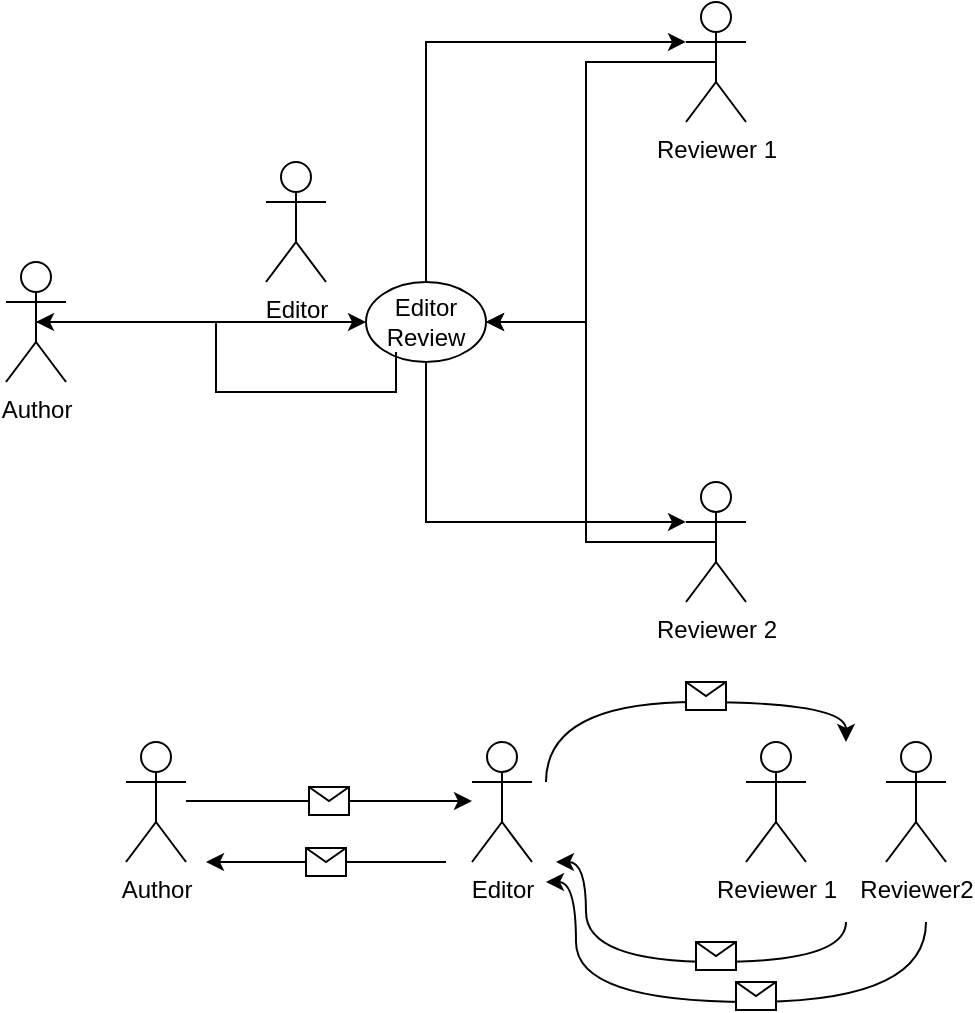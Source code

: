 <mxfile version="15.4.1" type="github">
  <diagram id="kgpKYQtTHZ0yAKxKKP6v" name="Page-1">
    <mxGraphModel dx="946" dy="589" grid="1" gridSize="10" guides="1" tooltips="1" connect="1" arrows="1" fold="1" page="1" pageScale="1" pageWidth="850" pageHeight="1100" math="0" shadow="0">
      <root>
        <mxCell id="0" />
        <mxCell id="1" parent="0" />
        <mxCell id="_xVWSL3DDWVsicqcpz_Q-39" style="edgeStyle=orthogonalEdgeStyle;rounded=0;orthogonalLoop=1;jettySize=auto;html=1;exitX=0.5;exitY=0;exitDx=0;exitDy=0;entryX=0;entryY=0.333;entryDx=0;entryDy=0;entryPerimeter=0;" edge="1" parent="1" source="_xVWSL3DDWVsicqcpz_Q-35" target="_xVWSL3DDWVsicqcpz_Q-4">
          <mxGeometry relative="1" as="geometry" />
        </mxCell>
        <mxCell id="_xVWSL3DDWVsicqcpz_Q-41" style="edgeStyle=orthogonalEdgeStyle;rounded=0;orthogonalLoop=1;jettySize=auto;html=1;exitX=0.5;exitY=1;exitDx=0;exitDy=0;entryX=0;entryY=0.333;entryDx=0;entryDy=0;entryPerimeter=0;" edge="1" parent="1" source="_xVWSL3DDWVsicqcpz_Q-35" target="_xVWSL3DDWVsicqcpz_Q-20">
          <mxGeometry relative="1" as="geometry">
            <mxPoint x="410" y="260" as="targetPoint" />
          </mxGeometry>
        </mxCell>
        <mxCell id="_xVWSL3DDWVsicqcpz_Q-35" value="" style="ellipse;whiteSpace=wrap;html=1;" vertex="1" parent="1">
          <mxGeometry x="250" y="200" width="60" height="40" as="geometry" />
        </mxCell>
        <mxCell id="_xVWSL3DDWVsicqcpz_Q-45" style="edgeStyle=orthogonalEdgeStyle;rounded=0;orthogonalLoop=1;jettySize=auto;html=1;exitX=0.5;exitY=0.5;exitDx=0;exitDy=0;exitPerimeter=0;entryX=0;entryY=0.5;entryDx=0;entryDy=0;" edge="1" parent="1" source="_xVWSL3DDWVsicqcpz_Q-2" target="_xVWSL3DDWVsicqcpz_Q-37">
          <mxGeometry relative="1" as="geometry" />
        </mxCell>
        <mxCell id="_xVWSL3DDWVsicqcpz_Q-2" value="Author" style="shape=umlActor;verticalLabelPosition=bottom;verticalAlign=top;html=1;outlineConnect=0;" vertex="1" parent="1">
          <mxGeometry x="70" y="190" width="30" height="60" as="geometry" />
        </mxCell>
        <mxCell id="_xVWSL3DDWVsicqcpz_Q-3" value="Editor" style="shape=umlActor;verticalLabelPosition=bottom;verticalAlign=top;html=1;outlineConnect=0;" vertex="1" parent="1">
          <mxGeometry x="200" y="140" width="30" height="60" as="geometry" />
        </mxCell>
        <mxCell id="_xVWSL3DDWVsicqcpz_Q-42" style="edgeStyle=orthogonalEdgeStyle;rounded=0;orthogonalLoop=1;jettySize=auto;html=1;exitX=0.5;exitY=0.5;exitDx=0;exitDy=0;exitPerimeter=0;entryX=1;entryY=0.5;entryDx=0;entryDy=0;" edge="1" parent="1" source="_xVWSL3DDWVsicqcpz_Q-4" target="_xVWSL3DDWVsicqcpz_Q-37">
          <mxGeometry relative="1" as="geometry" />
        </mxCell>
        <mxCell id="_xVWSL3DDWVsicqcpz_Q-4" value="Reviewer 1" style="shape=umlActor;verticalLabelPosition=bottom;verticalAlign=top;html=1;outlineConnect=0;" vertex="1" parent="1">
          <mxGeometry x="410" y="60" width="30" height="60" as="geometry" />
        </mxCell>
        <mxCell id="_xVWSL3DDWVsicqcpz_Q-43" style="edgeStyle=orthogonalEdgeStyle;rounded=0;orthogonalLoop=1;jettySize=auto;html=1;exitX=0.5;exitY=0.5;exitDx=0;exitDy=0;exitPerimeter=0;" edge="1" parent="1" source="_xVWSL3DDWVsicqcpz_Q-20">
          <mxGeometry relative="1" as="geometry">
            <mxPoint x="310" y="220" as="targetPoint" />
            <Array as="points">
              <mxPoint x="360" y="330" />
              <mxPoint x="360" y="220" />
            </Array>
          </mxGeometry>
        </mxCell>
        <mxCell id="_xVWSL3DDWVsicqcpz_Q-20" value="Reviewer 2" style="shape=umlActor;verticalLabelPosition=bottom;verticalAlign=top;html=1;outlineConnect=0;" vertex="1" parent="1">
          <mxGeometry x="410" y="300" width="30" height="60" as="geometry" />
        </mxCell>
        <mxCell id="_xVWSL3DDWVsicqcpz_Q-46" style="edgeStyle=orthogonalEdgeStyle;rounded=0;orthogonalLoop=1;jettySize=auto;html=1;exitX=0.25;exitY=1;exitDx=0;exitDy=0;entryX=0.5;entryY=0.5;entryDx=0;entryDy=0;entryPerimeter=0;" edge="1" parent="1" source="_xVWSL3DDWVsicqcpz_Q-37" target="_xVWSL3DDWVsicqcpz_Q-2">
          <mxGeometry relative="1" as="geometry" />
        </mxCell>
        <mxCell id="_xVWSL3DDWVsicqcpz_Q-37" value="Editor&lt;br&gt;Review" style="text;html=1;strokeColor=none;fillColor=none;align=center;verticalAlign=middle;whiteSpace=wrap;rounded=0;" vertex="1" parent="1">
          <mxGeometry x="250" y="205" width="60" height="30" as="geometry" />
        </mxCell>
        <mxCell id="_xVWSL3DDWVsicqcpz_Q-47" value="Editor" style="shape=umlActor;verticalLabelPosition=bottom;verticalAlign=top;html=1;outlineConnect=0;" vertex="1" parent="1">
          <mxGeometry x="303" y="430" width="30" height="60" as="geometry" />
        </mxCell>
        <mxCell id="_xVWSL3DDWVsicqcpz_Q-48" value="Reviewer 1" style="shape=umlActor;verticalLabelPosition=bottom;verticalAlign=top;html=1;outlineConnect=0;" vertex="1" parent="1">
          <mxGeometry x="440" y="430" width="30" height="60" as="geometry" />
        </mxCell>
        <mxCell id="_xVWSL3DDWVsicqcpz_Q-49" value="Author" style="shape=umlActor;verticalLabelPosition=bottom;verticalAlign=top;html=1;outlineConnect=0;" vertex="1" parent="1">
          <mxGeometry x="130" y="430" width="30" height="60" as="geometry" />
        </mxCell>
        <mxCell id="_xVWSL3DDWVsicqcpz_Q-50" value="Reviewer2" style="shape=umlActor;verticalLabelPosition=bottom;verticalAlign=top;html=1;outlineConnect=0;" vertex="1" parent="1">
          <mxGeometry x="510" y="430" width="30" height="60" as="geometry" />
        </mxCell>
        <mxCell id="_xVWSL3DDWVsicqcpz_Q-68" value="" style="curved=1;endArrow=classic;html=1;rounded=0;edgeStyle=orthogonalEdgeStyle;" edge="1" parent="1">
          <mxGeometry width="50" height="50" relative="1" as="geometry">
            <mxPoint x="340" y="450" as="sourcePoint" />
            <mxPoint x="490" y="430" as="targetPoint" />
            <Array as="points">
              <mxPoint x="340" y="410" />
            </Array>
          </mxGeometry>
        </mxCell>
        <mxCell id="_xVWSL3DDWVsicqcpz_Q-69" value="" style="curved=1;endArrow=classic;html=1;rounded=0;edgeStyle=orthogonalEdgeStyle;" edge="1" parent="1">
          <mxGeometry width="50" height="50" relative="1" as="geometry">
            <mxPoint x="490" y="520" as="sourcePoint" />
            <mxPoint x="345" y="490" as="targetPoint" />
            <Array as="points">
              <mxPoint x="360" y="540" />
              <mxPoint x="360" y="490" />
            </Array>
          </mxGeometry>
        </mxCell>
        <mxCell id="_xVWSL3DDWVsicqcpz_Q-71" value="" style="endArrow=classic;html=1;rounded=0;edgeStyle=orthogonalEdgeStyle;" edge="1" parent="1" target="_xVWSL3DDWVsicqcpz_Q-47">
          <mxGeometry relative="1" as="geometry">
            <mxPoint x="160" y="459.5" as="sourcePoint" />
            <mxPoint x="260" y="459.5" as="targetPoint" />
          </mxGeometry>
        </mxCell>
        <mxCell id="_xVWSL3DDWVsicqcpz_Q-72" value="" style="shape=message;html=1;outlineConnect=0;" vertex="1" parent="_xVWSL3DDWVsicqcpz_Q-71">
          <mxGeometry width="20" height="14" relative="1" as="geometry">
            <mxPoint x="-10" y="-7" as="offset" />
          </mxGeometry>
        </mxCell>
        <mxCell id="_xVWSL3DDWVsicqcpz_Q-73" value="" style="shape=message;html=1;outlineConnect=0;" vertex="1" parent="1">
          <mxGeometry x="415" y="530" width="20" height="14" as="geometry" />
        </mxCell>
        <mxCell id="_xVWSL3DDWVsicqcpz_Q-74" value="" style="shape=message;html=1;outlineConnect=0;" vertex="1" parent="1">
          <mxGeometry x="410" y="400" width="20" height="14" as="geometry" />
        </mxCell>
        <mxCell id="_xVWSL3DDWVsicqcpz_Q-81" value="" style="endArrow=classic;html=1;rounded=0;edgeStyle=orthogonalEdgeStyle;" edge="1" parent="1">
          <mxGeometry relative="1" as="geometry">
            <mxPoint x="290" y="490" as="sourcePoint" />
            <mxPoint x="170" y="490" as="targetPoint" />
            <Array as="points">
              <mxPoint x="290" y="490" />
              <mxPoint x="170" y="490" />
            </Array>
          </mxGeometry>
        </mxCell>
        <mxCell id="_xVWSL3DDWVsicqcpz_Q-82" value="" style="shape=message;html=1;outlineConnect=0;" vertex="1" parent="_xVWSL3DDWVsicqcpz_Q-81">
          <mxGeometry width="20" height="14" relative="1" as="geometry">
            <mxPoint x="-10" y="-7" as="offset" />
          </mxGeometry>
        </mxCell>
        <mxCell id="_xVWSL3DDWVsicqcpz_Q-83" value="" style="curved=1;endArrow=classic;html=1;rounded=0;edgeStyle=orthogonalEdgeStyle;" edge="1" parent="1">
          <mxGeometry width="50" height="50" relative="1" as="geometry">
            <mxPoint x="530" y="520" as="sourcePoint" />
            <mxPoint x="340" y="500" as="targetPoint" />
            <Array as="points">
              <mxPoint x="530" y="560" />
              <mxPoint x="355" y="560" />
              <mxPoint x="355" y="500" />
            </Array>
          </mxGeometry>
        </mxCell>
        <mxCell id="_xVWSL3DDWVsicqcpz_Q-84" value="" style="shape=message;html=1;outlineConnect=0;" vertex="1" parent="1">
          <mxGeometry x="435" y="550" width="20" height="14" as="geometry" />
        </mxCell>
      </root>
    </mxGraphModel>
  </diagram>
</mxfile>
